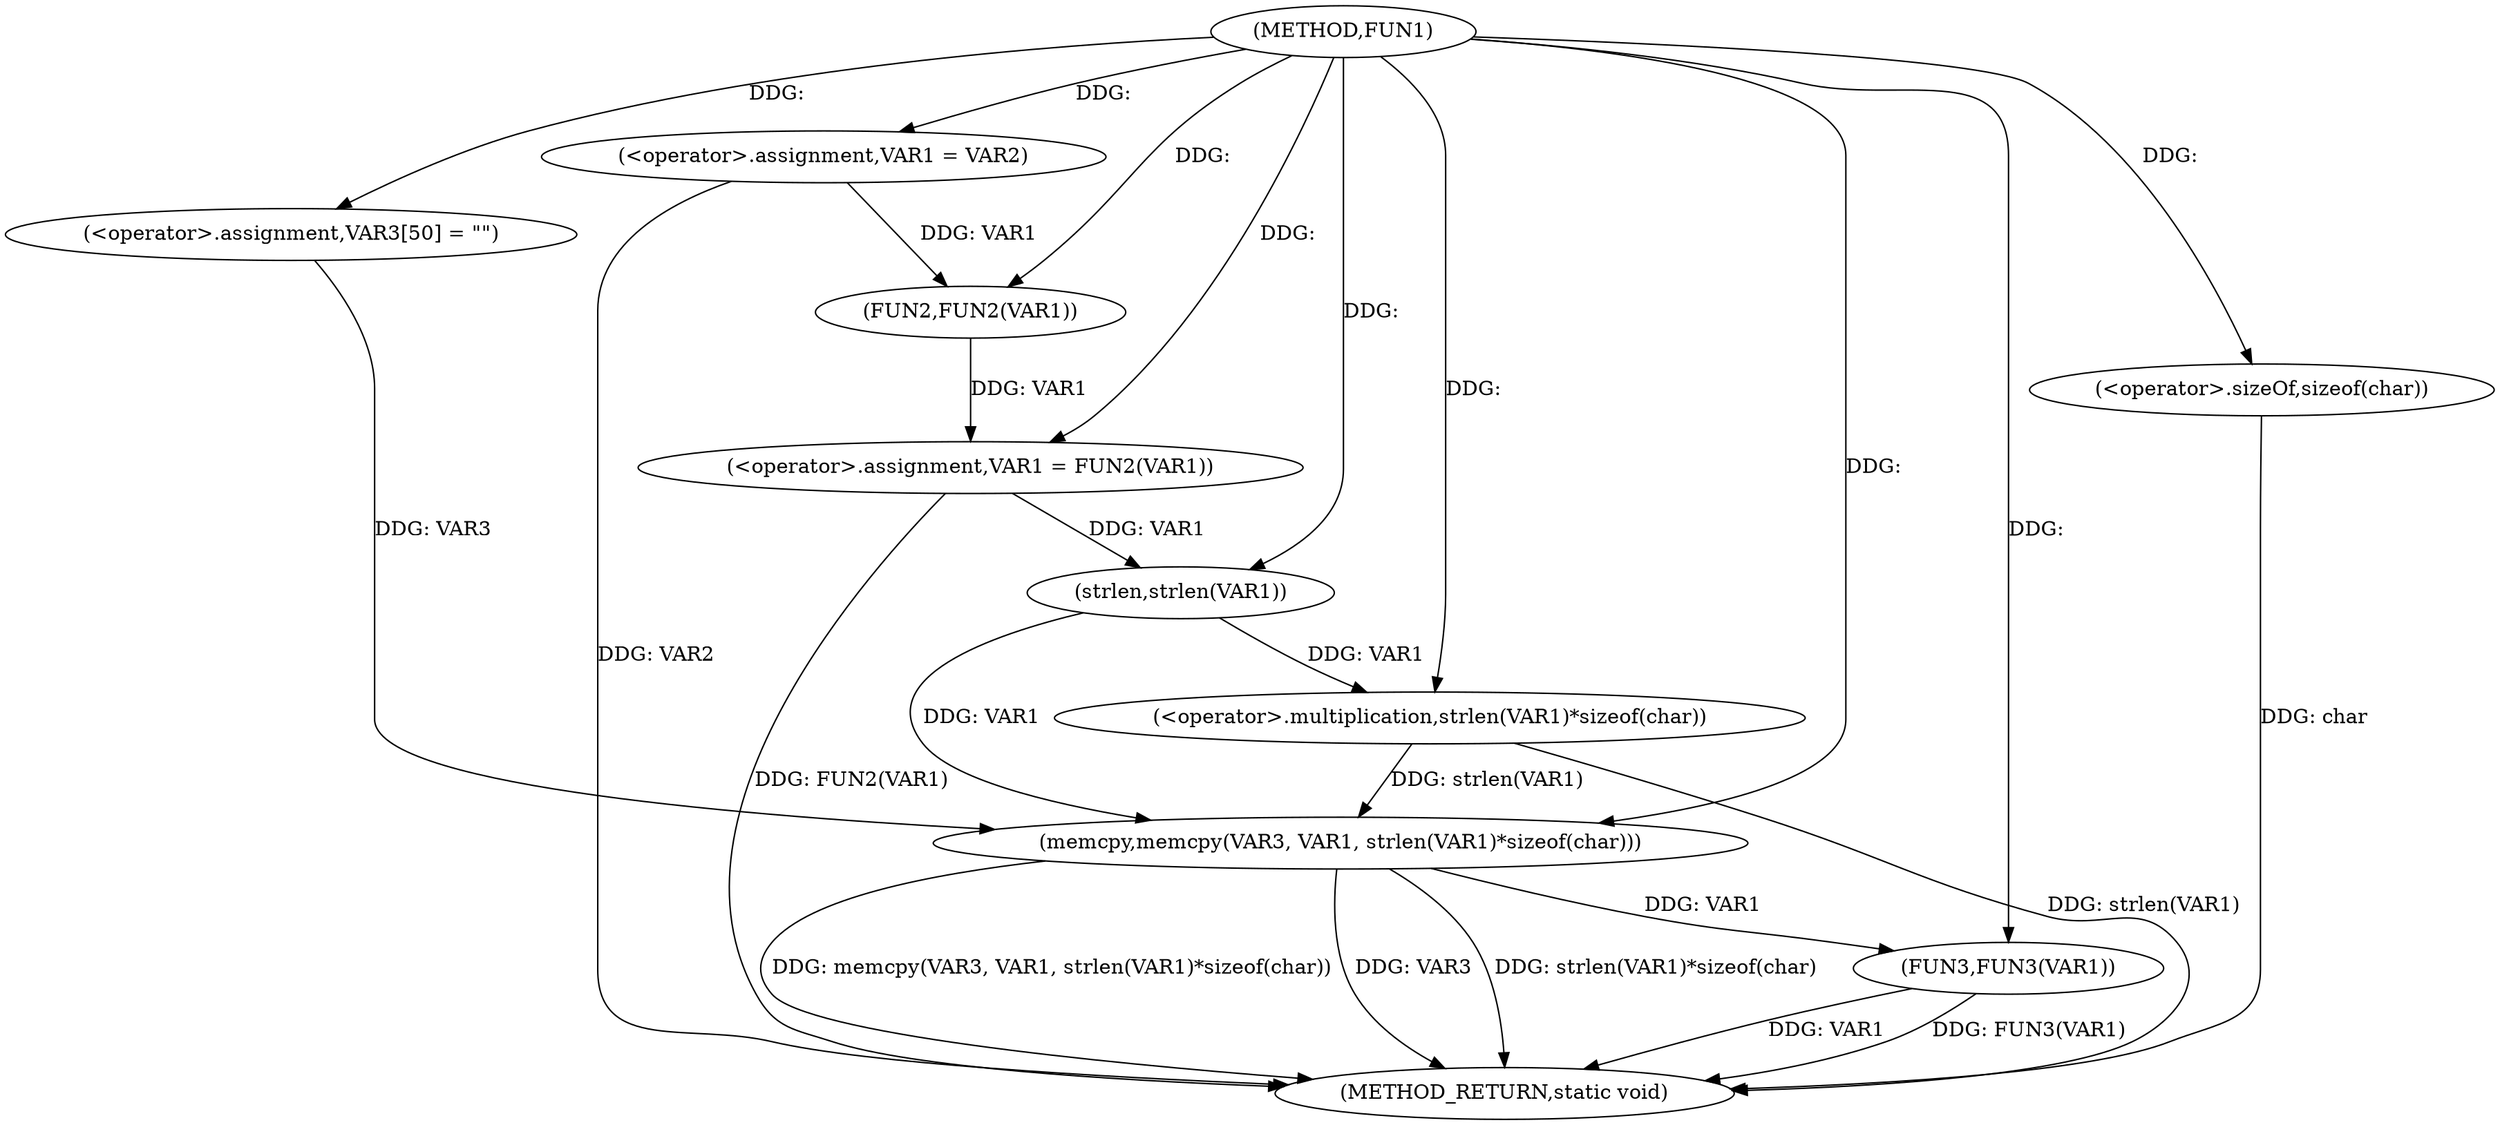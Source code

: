 digraph FUN1 {  
"1000100" [label = "(METHOD,FUN1)" ]
"1000126" [label = "(METHOD_RETURN,static void)" ]
"1000104" [label = "(<operator>.assignment,VAR1 = VAR2)" ]
"1000107" [label = "(<operator>.assignment,VAR1 = FUN2(VAR1))" ]
"1000109" [label = "(FUN2,FUN2(VAR1))" ]
"1000113" [label = "(<operator>.assignment,VAR3[50] = \"\")" ]
"1000116" [label = "(memcpy,memcpy(VAR3, VAR1, strlen(VAR1)*sizeof(char)))" ]
"1000119" [label = "(<operator>.multiplication,strlen(VAR1)*sizeof(char))" ]
"1000120" [label = "(strlen,strlen(VAR1))" ]
"1000122" [label = "(<operator>.sizeOf,sizeof(char))" ]
"1000124" [label = "(FUN3,FUN3(VAR1))" ]
  "1000116" -> "1000126"  [ label = "DDG: VAR3"] 
  "1000124" -> "1000126"  [ label = "DDG: VAR1"] 
  "1000122" -> "1000126"  [ label = "DDG: char"] 
  "1000116" -> "1000126"  [ label = "DDG: strlen(VAR1)*sizeof(char)"] 
  "1000116" -> "1000126"  [ label = "DDG: memcpy(VAR3, VAR1, strlen(VAR1)*sizeof(char))"] 
  "1000124" -> "1000126"  [ label = "DDG: FUN3(VAR1)"] 
  "1000119" -> "1000126"  [ label = "DDG: strlen(VAR1)"] 
  "1000104" -> "1000126"  [ label = "DDG: VAR2"] 
  "1000107" -> "1000126"  [ label = "DDG: FUN2(VAR1)"] 
  "1000100" -> "1000104"  [ label = "DDG: "] 
  "1000109" -> "1000107"  [ label = "DDG: VAR1"] 
  "1000100" -> "1000107"  [ label = "DDG: "] 
  "1000104" -> "1000109"  [ label = "DDG: VAR1"] 
  "1000100" -> "1000109"  [ label = "DDG: "] 
  "1000100" -> "1000113"  [ label = "DDG: "] 
  "1000113" -> "1000116"  [ label = "DDG: VAR3"] 
  "1000100" -> "1000116"  [ label = "DDG: "] 
  "1000120" -> "1000116"  [ label = "DDG: VAR1"] 
  "1000119" -> "1000116"  [ label = "DDG: strlen(VAR1)"] 
  "1000120" -> "1000119"  [ label = "DDG: VAR1"] 
  "1000107" -> "1000120"  [ label = "DDG: VAR1"] 
  "1000100" -> "1000120"  [ label = "DDG: "] 
  "1000100" -> "1000119"  [ label = "DDG: "] 
  "1000100" -> "1000122"  [ label = "DDG: "] 
  "1000116" -> "1000124"  [ label = "DDG: VAR1"] 
  "1000100" -> "1000124"  [ label = "DDG: "] 
}
